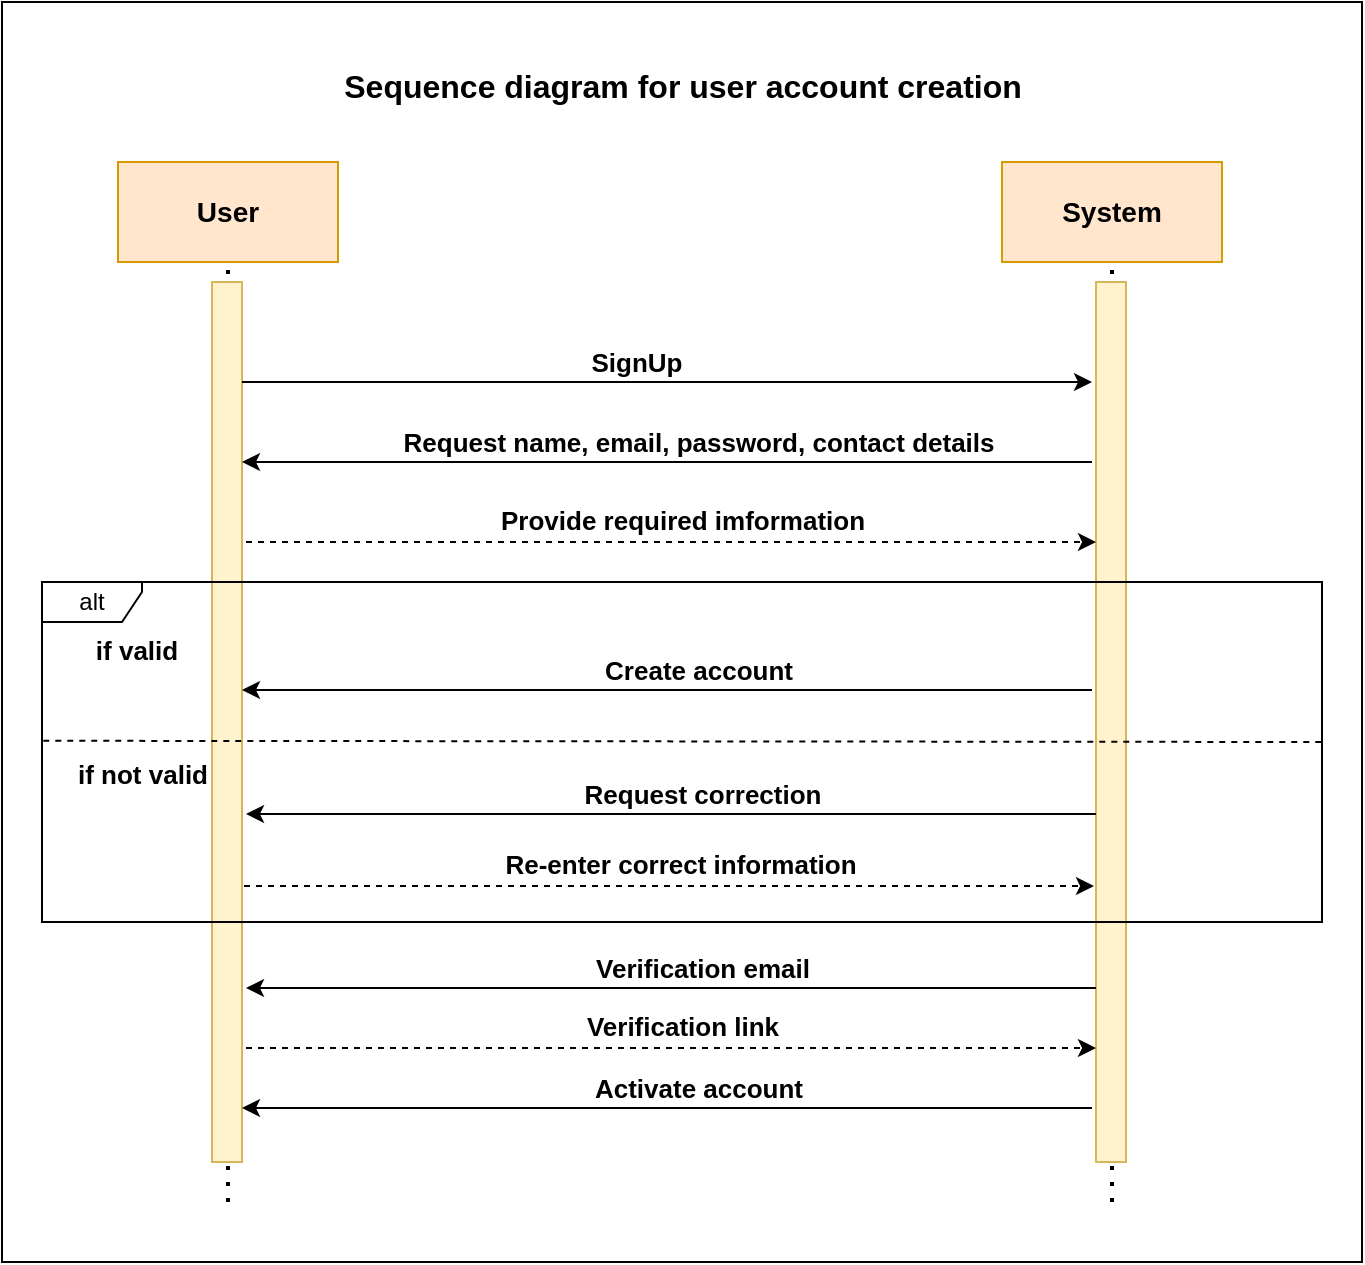 <mxfile version="24.7.6">
  <diagram name="Page-1" id="9LOCVyr0_nijj8VtArk6">
    <mxGraphModel dx="1235" dy="1838" grid="1" gridSize="10" guides="1" tooltips="1" connect="1" arrows="1" fold="1" page="1" pageScale="1" pageWidth="827" pageHeight="1169" math="0" shadow="0">
      <root>
        <mxCell id="0" />
        <mxCell id="1" parent="0" />
        <mxCell id="fI8hSi2GBOmGTAc_TbMu-35" value="" style="rounded=0;whiteSpace=wrap;html=1;" parent="1" vertex="1">
          <mxGeometry x="60" y="-50" width="680" height="630" as="geometry" />
        </mxCell>
        <mxCell id="fI8hSi2GBOmGTAc_TbMu-33" value="" style="endArrow=none;dashed=1;html=1;dashPattern=1 3;strokeWidth=2;rounded=0;entryX=0.5;entryY=1;entryDx=0;entryDy=0;" parent="1" target="fI8hSi2GBOmGTAc_TbMu-1" edge="1">
          <mxGeometry width="50" height="50" relative="1" as="geometry">
            <mxPoint x="615" y="550" as="sourcePoint" />
            <mxPoint x="183" y="90" as="targetPoint" />
          </mxGeometry>
        </mxCell>
        <mxCell id="fI8hSi2GBOmGTAc_TbMu-32" value="" style="endArrow=none;dashed=1;html=1;dashPattern=1 3;strokeWidth=2;rounded=0;entryX=0.5;entryY=1;entryDx=0;entryDy=0;" parent="1" target="fI8hSi2GBOmGTAc_TbMu-2" edge="1">
          <mxGeometry width="50" height="50" relative="1" as="geometry">
            <mxPoint x="173" y="550" as="sourcePoint" />
            <mxPoint x="408" y="270" as="targetPoint" />
          </mxGeometry>
        </mxCell>
        <mxCell id="fI8hSi2GBOmGTAc_TbMu-1" value="&lt;b&gt;&lt;font style=&quot;font-size: 14px;&quot;&gt;System&lt;/font&gt;&lt;/b&gt;" style="html=1;whiteSpace=wrap;fillColor=#ffe6cc;strokeColor=#d79b00;" parent="1" vertex="1">
          <mxGeometry x="560" y="30" width="110" height="50" as="geometry" />
        </mxCell>
        <mxCell id="fI8hSi2GBOmGTAc_TbMu-2" value="&lt;font size=&quot;1&quot; face=&quot;Helvetica&quot;&gt;&lt;b style=&quot;font-size: 14px;&quot;&gt;User&lt;/b&gt;&lt;/font&gt;" style="html=1;whiteSpace=wrap;fillColor=#ffe6cc;strokeColor=#d79b00;" parent="1" vertex="1">
          <mxGeometry x="118" y="30" width="110" height="50" as="geometry" />
        </mxCell>
        <mxCell id="fI8hSi2GBOmGTAc_TbMu-4" value="" style="html=1;points=[[0,0,0,0,5],[0,1,0,0,-5],[1,0,0,0,5],[1,1,0,0,-5]];perimeter=orthogonalPerimeter;outlineConnect=0;targetShapes=umlLifeline;portConstraint=eastwest;newEdgeStyle={&quot;curved&quot;:0,&quot;rounded&quot;:0};fillColor=#fff2cc;strokeColor=#d6b656;" parent="1" vertex="1">
          <mxGeometry x="165" y="90" width="15" height="440" as="geometry" />
        </mxCell>
        <mxCell id="fI8hSi2GBOmGTAc_TbMu-5" value="" style="html=1;points=[[0,0,0,0,5],[0,1,0,0,-5],[1,0,0,0,5],[1,1,0,0,-5]];perimeter=orthogonalPerimeter;outlineConnect=0;targetShapes=umlLifeline;portConstraint=eastwest;newEdgeStyle={&quot;curved&quot;:0,&quot;rounded&quot;:0};fillColor=#fff2cc;strokeColor=#d6b656;" parent="1" vertex="1">
          <mxGeometry x="607" y="90" width="15" height="440" as="geometry" />
        </mxCell>
        <mxCell id="fI8hSi2GBOmGTAc_TbMu-6" value="" style="endArrow=classic;html=1;rounded=0;" parent="1" edge="1">
          <mxGeometry width="50" height="50" relative="1" as="geometry">
            <mxPoint x="180" y="140" as="sourcePoint" />
            <mxPoint x="605" y="140" as="targetPoint" />
          </mxGeometry>
        </mxCell>
        <mxCell id="fI8hSi2GBOmGTAc_TbMu-9" value="&lt;b&gt;&lt;font style=&quot;font-size: 13px;&quot;&gt;SignUp&lt;/font&gt;&lt;/b&gt;" style="edgeLabel;html=1;align=center;verticalAlign=middle;resizable=0;points=[];" parent="fI8hSi2GBOmGTAc_TbMu-6" vertex="1" connectable="0">
          <mxGeometry x="-0.073" relative="1" as="geometry">
            <mxPoint y="-10" as="offset" />
          </mxGeometry>
        </mxCell>
        <mxCell id="fI8hSi2GBOmGTAc_TbMu-10" value="" style="endArrow=classic;html=1;rounded=0;" parent="1" edge="1">
          <mxGeometry width="50" height="50" relative="1" as="geometry">
            <mxPoint x="605" y="180" as="sourcePoint" />
            <mxPoint x="180" y="180" as="targetPoint" />
          </mxGeometry>
        </mxCell>
        <mxCell id="fI8hSi2GBOmGTAc_TbMu-11" value="&lt;b&gt;&lt;font style=&quot;font-size: 13px;&quot;&gt;Request name, email, password, contact details&lt;/font&gt;&lt;/b&gt;" style="edgeLabel;html=1;align=center;verticalAlign=middle;resizable=0;points=[];" parent="fI8hSi2GBOmGTAc_TbMu-10" vertex="1" connectable="0">
          <mxGeometry x="-0.073" relative="1" as="geometry">
            <mxPoint y="-10" as="offset" />
          </mxGeometry>
        </mxCell>
        <mxCell id="fI8hSi2GBOmGTAc_TbMu-12" value="" style="endArrow=classic;html=1;rounded=0;dashed=1;" parent="1" edge="1">
          <mxGeometry width="50" height="50" relative="1" as="geometry">
            <mxPoint x="182" y="220" as="sourcePoint" />
            <mxPoint x="607" y="220" as="targetPoint" />
          </mxGeometry>
        </mxCell>
        <mxCell id="fI8hSi2GBOmGTAc_TbMu-13" value="&lt;b&gt;&lt;font style=&quot;font-size: 13px;&quot;&gt;Provide required imformation&lt;/font&gt;&lt;/b&gt;" style="edgeLabel;html=1;align=center;verticalAlign=middle;resizable=0;points=[];" parent="fI8hSi2GBOmGTAc_TbMu-12" vertex="1" connectable="0">
          <mxGeometry x="-0.073" relative="1" as="geometry">
            <mxPoint x="21" y="-11" as="offset" />
          </mxGeometry>
        </mxCell>
        <mxCell id="fI8hSi2GBOmGTAc_TbMu-16" value="alt" style="shape=umlFrame;whiteSpace=wrap;html=1;pointerEvents=0;width=50;height=20;" parent="1" vertex="1">
          <mxGeometry x="80" y="240" width="640" height="170" as="geometry" />
        </mxCell>
        <mxCell id="fI8hSi2GBOmGTAc_TbMu-17" value="&lt;b&gt;&lt;font style=&quot;font-size: 13px;&quot;&gt;if valid&lt;/font&gt;&lt;/b&gt;" style="text;html=1;align=center;verticalAlign=middle;resizable=0;points=[];autosize=1;strokeColor=none;fillColor=none;" parent="1" vertex="1">
          <mxGeometry x="97" y="259" width="60" height="30" as="geometry" />
        </mxCell>
        <mxCell id="fI8hSi2GBOmGTAc_TbMu-18" value="" style="endArrow=classic;html=1;rounded=0;" parent="1" edge="1">
          <mxGeometry width="50" height="50" relative="1" as="geometry">
            <mxPoint x="605" y="294" as="sourcePoint" />
            <mxPoint x="180" y="294" as="targetPoint" />
          </mxGeometry>
        </mxCell>
        <mxCell id="fI8hSi2GBOmGTAc_TbMu-19" value="&lt;b&gt;&lt;font style=&quot;font-size: 13px;&quot;&gt;Create account&lt;/font&gt;&lt;/b&gt;" style="edgeLabel;html=1;align=center;verticalAlign=middle;resizable=0;points=[];" parent="fI8hSi2GBOmGTAc_TbMu-18" vertex="1" connectable="0">
          <mxGeometry x="-0.073" relative="1" as="geometry">
            <mxPoint y="-10" as="offset" />
          </mxGeometry>
        </mxCell>
        <mxCell id="fI8hSi2GBOmGTAc_TbMu-20" value="" style="endArrow=classic;html=1;rounded=0;" parent="1" edge="1">
          <mxGeometry width="50" height="50" relative="1" as="geometry">
            <mxPoint x="607" y="443" as="sourcePoint" />
            <mxPoint x="182" y="443" as="targetPoint" />
          </mxGeometry>
        </mxCell>
        <mxCell id="fI8hSi2GBOmGTAc_TbMu-21" value="&lt;span style=&quot;font-size: 13px;&quot;&gt;&lt;b&gt;Verification email&lt;/b&gt;&lt;/span&gt;" style="edgeLabel;html=1;align=center;verticalAlign=middle;resizable=0;points=[];" parent="fI8hSi2GBOmGTAc_TbMu-20" vertex="1" connectable="0">
          <mxGeometry x="-0.073" relative="1" as="geometry">
            <mxPoint y="-10" as="offset" />
          </mxGeometry>
        </mxCell>
        <mxCell id="fI8hSi2GBOmGTAc_TbMu-22" value="" style="endArrow=classic;html=1;rounded=0;dashed=1;" parent="1" edge="1">
          <mxGeometry width="50" height="50" relative="1" as="geometry">
            <mxPoint x="182" y="473" as="sourcePoint" />
            <mxPoint x="607" y="473" as="targetPoint" />
          </mxGeometry>
        </mxCell>
        <mxCell id="fI8hSi2GBOmGTAc_TbMu-23" value="&lt;b&gt;&lt;font style=&quot;font-size: 13px;&quot;&gt;Verification link&lt;/font&gt;&lt;/b&gt;" style="edgeLabel;html=1;align=center;verticalAlign=middle;resizable=0;points=[];" parent="fI8hSi2GBOmGTAc_TbMu-22" vertex="1" connectable="0">
          <mxGeometry x="-0.073" relative="1" as="geometry">
            <mxPoint x="21" y="-11" as="offset" />
          </mxGeometry>
        </mxCell>
        <mxCell id="fI8hSi2GBOmGTAc_TbMu-24" value="" style="endArrow=classic;html=1;rounded=0;" parent="1" edge="1">
          <mxGeometry width="50" height="50" relative="1" as="geometry">
            <mxPoint x="605" y="503" as="sourcePoint" />
            <mxPoint x="180" y="503" as="targetPoint" />
          </mxGeometry>
        </mxCell>
        <mxCell id="fI8hSi2GBOmGTAc_TbMu-25" value="&lt;span style=&quot;font-size: 13px;&quot;&gt;&lt;b&gt;Activate account&lt;/b&gt;&lt;/span&gt;" style="edgeLabel;html=1;align=center;verticalAlign=middle;resizable=0;points=[];" parent="fI8hSi2GBOmGTAc_TbMu-24" vertex="1" connectable="0">
          <mxGeometry x="-0.073" relative="1" as="geometry">
            <mxPoint y="-10" as="offset" />
          </mxGeometry>
        </mxCell>
        <mxCell id="fI8hSi2GBOmGTAc_TbMu-26" value="" style="endArrow=none;dashed=1;html=1;rounded=0;exitX=0.001;exitY=0.467;exitDx=0;exitDy=0;exitPerimeter=0;" parent="1" source="fI8hSi2GBOmGTAc_TbMu-16" edge="1">
          <mxGeometry width="50" height="50" relative="1" as="geometry">
            <mxPoint x="96.9" y="320.0" as="sourcePoint" />
            <mxPoint x="721" y="320" as="targetPoint" />
            <Array as="points">
              <mxPoint x="721" y="320" />
            </Array>
          </mxGeometry>
        </mxCell>
        <mxCell id="fI8hSi2GBOmGTAc_TbMu-27" value="&lt;b&gt;&lt;font style=&quot;font-size: 13px;&quot;&gt;if not valid&lt;/font&gt;&lt;/b&gt;" style="text;html=1;align=center;verticalAlign=middle;resizable=0;points=[];autosize=1;strokeColor=none;fillColor=none;" parent="1" vertex="1">
          <mxGeometry x="85" y="321" width="90" height="30" as="geometry" />
        </mxCell>
        <mxCell id="fI8hSi2GBOmGTAc_TbMu-28" value="" style="endArrow=classic;html=1;rounded=0;" parent="1" edge="1">
          <mxGeometry width="50" height="50" relative="1" as="geometry">
            <mxPoint x="607" y="356" as="sourcePoint" />
            <mxPoint x="182" y="356" as="targetPoint" />
          </mxGeometry>
        </mxCell>
        <mxCell id="fI8hSi2GBOmGTAc_TbMu-29" value="&lt;b&gt;&lt;font style=&quot;font-size: 13px;&quot;&gt;Request correction&lt;/font&gt;&lt;/b&gt;" style="edgeLabel;html=1;align=center;verticalAlign=middle;resizable=0;points=[];" parent="fI8hSi2GBOmGTAc_TbMu-28" vertex="1" connectable="0">
          <mxGeometry x="-0.073" relative="1" as="geometry">
            <mxPoint y="-10" as="offset" />
          </mxGeometry>
        </mxCell>
        <mxCell id="fI8hSi2GBOmGTAc_TbMu-30" value="" style="endArrow=classic;html=1;rounded=0;dashed=1;" parent="1" edge="1">
          <mxGeometry width="50" height="50" relative="1" as="geometry">
            <mxPoint x="181" y="392" as="sourcePoint" />
            <mxPoint x="606" y="392" as="targetPoint" />
          </mxGeometry>
        </mxCell>
        <mxCell id="fI8hSi2GBOmGTAc_TbMu-31" value="&lt;b&gt;&lt;font style=&quot;font-size: 13px;&quot;&gt;Re-enter correct information&lt;/font&gt;&lt;/b&gt;" style="edgeLabel;html=1;align=center;verticalAlign=middle;resizable=0;points=[];" parent="fI8hSi2GBOmGTAc_TbMu-30" vertex="1" connectable="0">
          <mxGeometry x="-0.073" relative="1" as="geometry">
            <mxPoint x="21" y="-11" as="offset" />
          </mxGeometry>
        </mxCell>
        <mxCell id="fI8hSi2GBOmGTAc_TbMu-34" value="&lt;b&gt;&lt;font style=&quot;font-size: 16px;&quot;&gt;Sequence diagram for user account creation&lt;/font&gt;&lt;/b&gt;" style="text;html=1;align=center;verticalAlign=middle;resizable=0;points=[];autosize=1;strokeColor=none;fillColor=none;" parent="1" vertex="1">
          <mxGeometry x="220" y="-23" width="360" height="30" as="geometry" />
        </mxCell>
      </root>
    </mxGraphModel>
  </diagram>
</mxfile>
